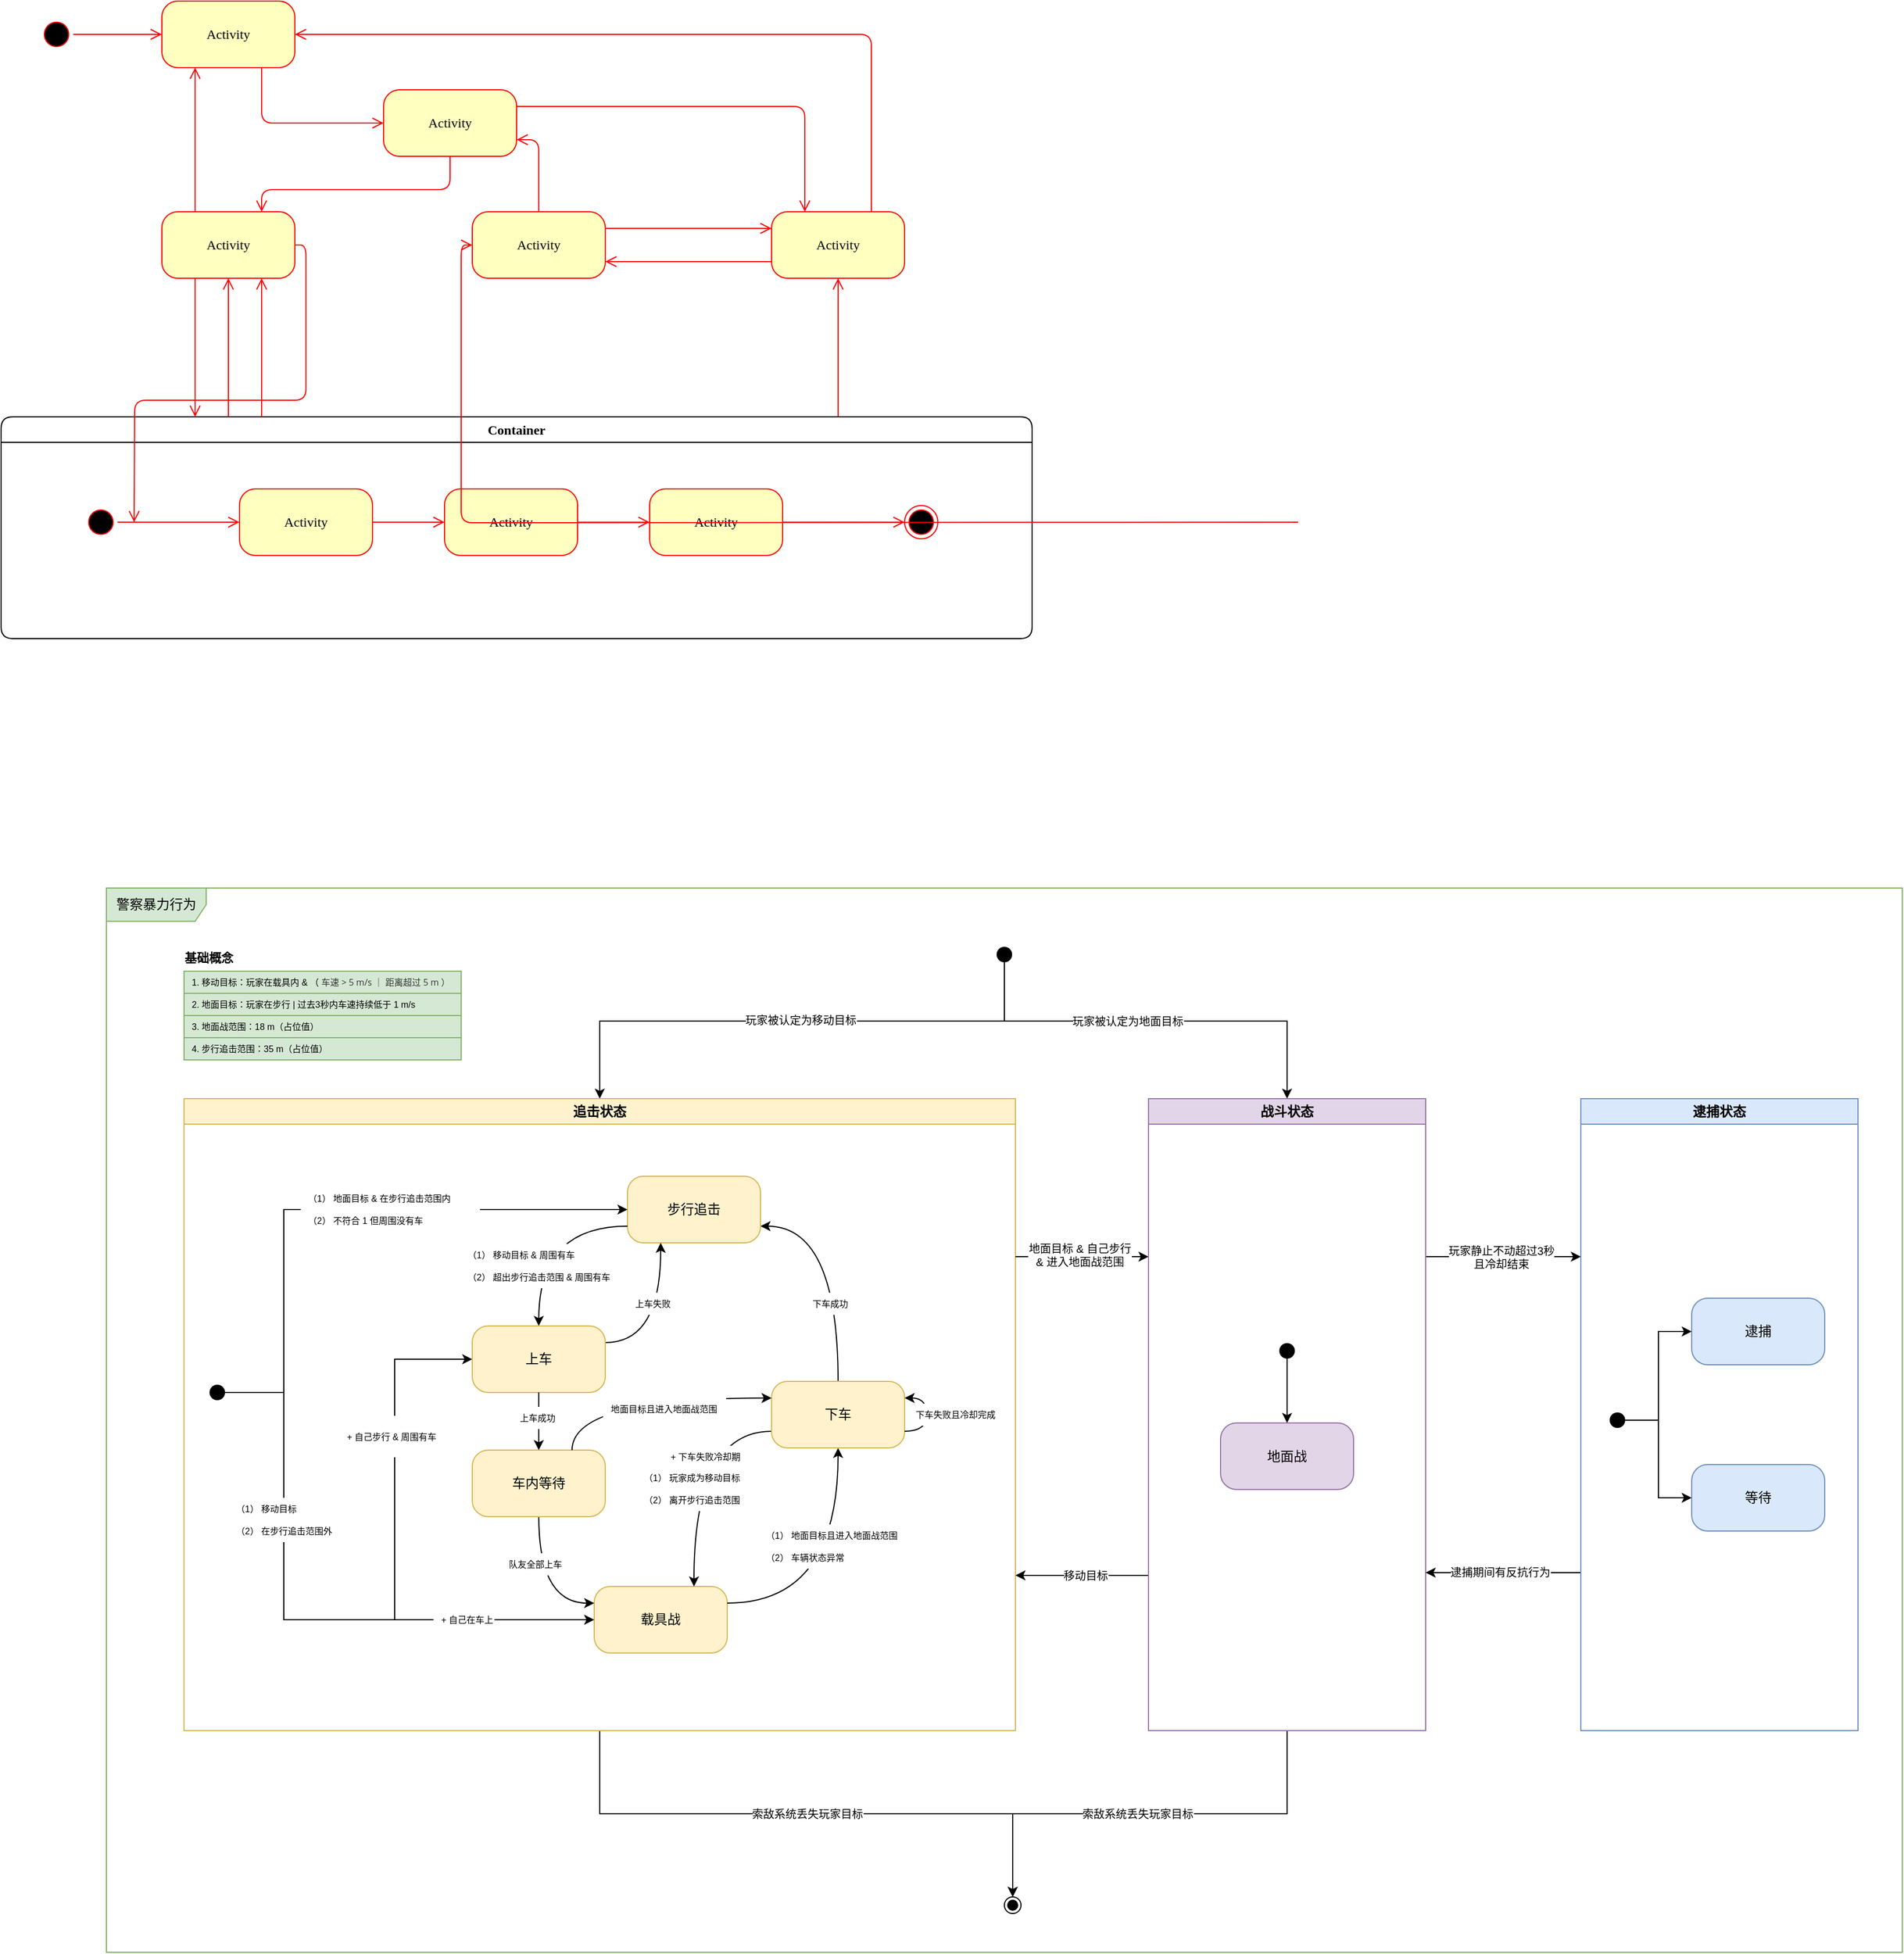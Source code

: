<mxfile version="27.1.6">
  <diagram name="Page-1" id="58cdce13-f638-feb5-8d6f-7d28b1aa9fa0">
    <mxGraphModel dx="883" dy="581" grid="1" gridSize="10" guides="1" tooltips="1" connect="1" arrows="1" fold="1" page="1" pageScale="1" pageWidth="2000" pageHeight="2000" background="none" math="0" shadow="0">
      <root>
        <mxCell id="0" />
        <mxCell id="1" parent="0" />
        <mxCell id="382b91b5511bd0f7-1" value="" style="ellipse;html=1;shape=startState;fillColor=#000000;strokeColor=#ff0000;rounded=1;shadow=0;comic=0;labelBackgroundColor=none;fontFamily=Verdana;fontSize=12;fontColor=#000000;align=center;direction=south;" parent="1" vertex="1">
          <mxGeometry x="130" y="135" width="30" height="30" as="geometry" />
        </mxCell>
        <mxCell id="382b91b5511bd0f7-5" value="Activity" style="rounded=1;whiteSpace=wrap;html=1;arcSize=24;fillColor=#ffffc0;strokeColor=#ff0000;shadow=0;comic=0;labelBackgroundColor=none;fontFamily=Verdana;fontSize=12;fontColor=#000000;align=center;" parent="1" vertex="1">
          <mxGeometry x="240" y="310" width="120" height="60" as="geometry" />
        </mxCell>
        <mxCell id="382b91b5511bd0f7-6" value="Activity" style="rounded=1;whiteSpace=wrap;html=1;arcSize=24;fillColor=#ffffc0;strokeColor=#ff0000;shadow=0;comic=0;labelBackgroundColor=none;fontFamily=Verdana;fontSize=12;fontColor=#000000;align=center;" parent="1" vertex="1">
          <mxGeometry x="240" y="120" width="120" height="60" as="geometry" />
        </mxCell>
        <mxCell id="3cde6dad864a17aa-3" style="edgeStyle=orthogonalEdgeStyle;html=1;exitX=1;exitY=0.25;entryX=0.25;entryY=0;labelBackgroundColor=none;endArrow=open;endSize=8;strokeColor=#ff0000;fontFamily=Verdana;fontSize=12;align=left;" parent="1" source="382b91b5511bd0f7-7" target="382b91b5511bd0f7-9" edge="1">
          <mxGeometry relative="1" as="geometry" />
        </mxCell>
        <mxCell id="382b91b5511bd0f7-7" value="Activity" style="rounded=1;whiteSpace=wrap;html=1;arcSize=24;fillColor=#ffffc0;strokeColor=#ff0000;shadow=0;comic=0;labelBackgroundColor=none;fontFamily=Verdana;fontSize=12;fontColor=#000000;align=center;" parent="1" vertex="1">
          <mxGeometry x="440" y="200" width="120" height="60" as="geometry" />
        </mxCell>
        <mxCell id="3cde6dad864a17aa-4" style="edgeStyle=orthogonalEdgeStyle;html=1;exitX=0.75;exitY=0;entryX=1;entryY=0.5;labelBackgroundColor=none;endArrow=open;endSize=8;strokeColor=#ff0000;fontFamily=Verdana;fontSize=12;align=left;" parent="1" source="382b91b5511bd0f7-9" target="382b91b5511bd0f7-6" edge="1">
          <mxGeometry relative="1" as="geometry">
            <Array as="points">
              <mxPoint x="880" y="150" />
            </Array>
          </mxGeometry>
        </mxCell>
        <mxCell id="3cde6dad864a17aa-13" style="edgeStyle=elbowEdgeStyle;html=1;exitX=0;exitY=0.75;entryX=1;entryY=0.75;labelBackgroundColor=none;endArrow=open;endSize=8;strokeColor=#ff0000;fontFamily=Verdana;fontSize=12;align=left;" parent="1" source="382b91b5511bd0f7-9" target="382b91b5511bd0f7-10" edge="1">
          <mxGeometry relative="1" as="geometry" />
        </mxCell>
        <mxCell id="382b91b5511bd0f7-9" value="Activity" style="rounded=1;whiteSpace=wrap;html=1;arcSize=24;fillColor=#ffffc0;strokeColor=#ff0000;shadow=0;comic=0;labelBackgroundColor=none;fontFamily=Verdana;fontSize=12;fontColor=#000000;align=center;" parent="1" vertex="1">
          <mxGeometry x="790" y="310" width="120" height="60" as="geometry" />
        </mxCell>
        <mxCell id="382b91b5511bd0f7-10" value="Activity" style="rounded=1;whiteSpace=wrap;html=1;arcSize=24;fillColor=#ffffc0;strokeColor=#ff0000;shadow=0;comic=0;labelBackgroundColor=none;fontFamily=Verdana;fontSize=12;fontColor=#000000;align=center;" parent="1" vertex="1">
          <mxGeometry x="520" y="310" width="120" height="60" as="geometry" />
        </mxCell>
        <mxCell id="3cde6dad864a17aa-5" style="edgeStyle=elbowEdgeStyle;html=1;labelBackgroundColor=none;endArrow=open;endSize=8;strokeColor=#ff0000;fontFamily=Verdana;fontSize=12;align=left;" parent="1" source="2a3bc250acf0617d-7" target="382b91b5511bd0f7-9" edge="1">
          <mxGeometry relative="1" as="geometry" />
        </mxCell>
        <mxCell id="2a3bc250acf0617d-7" value="Container" style="swimlane;whiteSpace=wrap;html=1;rounded=1;shadow=0;comic=0;labelBackgroundColor=none;strokeWidth=1;fontFamily=Verdana;fontSize=12;align=center;" parent="1" vertex="1">
          <mxGeometry x="95" y="495" width="930" height="200" as="geometry" />
        </mxCell>
        <mxCell id="3cde6dad864a17aa-10" style="edgeStyle=elbowEdgeStyle;html=1;labelBackgroundColor=none;endArrow=open;endSize=8;strokeColor=#ff0000;fontFamily=Verdana;fontSize=12;align=left;" parent="2a3bc250acf0617d-7" source="382b91b5511bd0f7-8" target="3cde6dad864a17aa-1" edge="1">
          <mxGeometry relative="1" as="geometry" />
        </mxCell>
        <mxCell id="382b91b5511bd0f7-8" value="Activity" style="rounded=1;whiteSpace=wrap;html=1;arcSize=24;fillColor=#ffffc0;strokeColor=#ff0000;shadow=0;comic=0;labelBackgroundColor=none;fontFamily=Verdana;fontSize=12;fontColor=#000000;align=center;" parent="2a3bc250acf0617d-7" vertex="1">
          <mxGeometry x="215" y="65" width="120" height="60" as="geometry" />
        </mxCell>
        <mxCell id="24f968d109e7d6b4-3" value="" style="ellipse;html=1;shape=endState;fillColor=#000000;strokeColor=#ff0000;rounded=1;shadow=0;comic=0;labelBackgroundColor=none;fontFamily=Verdana;fontSize=12;fontColor=#000000;align=center;" parent="2a3bc250acf0617d-7" vertex="1">
          <mxGeometry x="815" y="80" width="30" height="30" as="geometry" />
        </mxCell>
        <mxCell id="3cde6dad864a17aa-9" style="edgeStyle=elbowEdgeStyle;html=1;labelBackgroundColor=none;endArrow=open;endSize=8;strokeColor=#ff0000;fontFamily=Verdana;fontSize=12;align=left;" parent="2a3bc250acf0617d-7" source="2a3bc250acf0617d-3" target="382b91b5511bd0f7-8" edge="1">
          <mxGeometry relative="1" as="geometry" />
        </mxCell>
        <mxCell id="2a3bc250acf0617d-3" value="" style="ellipse;html=1;shape=startState;fillColor=#000000;strokeColor=#ff0000;rounded=1;shadow=0;comic=0;labelBackgroundColor=none;fontFamily=Verdana;fontSize=12;fontColor=#000000;align=center;direction=south;" parent="2a3bc250acf0617d-7" vertex="1">
          <mxGeometry x="75" y="80" width="30" height="30" as="geometry" />
        </mxCell>
        <mxCell id="3cde6dad864a17aa-11" style="edgeStyle=elbowEdgeStyle;html=1;labelBackgroundColor=none;endArrow=open;endSize=8;strokeColor=#ff0000;fontFamily=Verdana;fontSize=12;align=left;" parent="2a3bc250acf0617d-7" source="3cde6dad864a17aa-1" target="3cde6dad864a17aa-2" edge="1">
          <mxGeometry relative="1" as="geometry" />
        </mxCell>
        <mxCell id="3cde6dad864a17aa-1" value="Activity" style="rounded=1;whiteSpace=wrap;html=1;arcSize=24;fillColor=#ffffc0;strokeColor=#ff0000;shadow=0;comic=0;labelBackgroundColor=none;fontFamily=Verdana;fontSize=12;fontColor=#000000;align=center;" parent="2a3bc250acf0617d-7" vertex="1">
          <mxGeometry x="400" y="65" width="120" height="60" as="geometry" />
        </mxCell>
        <mxCell id="3cde6dad864a17aa-12" style="edgeStyle=elbowEdgeStyle;html=1;labelBackgroundColor=none;endArrow=open;endSize=8;strokeColor=#ff0000;fontFamily=Verdana;fontSize=12;align=left;" parent="2a3bc250acf0617d-7" source="3cde6dad864a17aa-2" target="24f968d109e7d6b4-3" edge="1">
          <mxGeometry relative="1" as="geometry" />
        </mxCell>
        <mxCell id="3cde6dad864a17aa-2" value="Activity" style="rounded=1;whiteSpace=wrap;html=1;arcSize=24;fillColor=#ffffc0;strokeColor=#ff0000;shadow=0;comic=0;labelBackgroundColor=none;fontFamily=Verdana;fontSize=12;fontColor=#000000;align=center;" parent="2a3bc250acf0617d-7" vertex="1">
          <mxGeometry x="585" y="65" width="120" height="60" as="geometry" />
        </mxCell>
        <mxCell id="2a3bc250acf0617d-9" style="edgeStyle=orthogonalEdgeStyle;html=1;labelBackgroundColor=none;endArrow=open;endSize=8;strokeColor=#ff0000;fontFamily=Verdana;fontSize=12;align=left;" parent="1" source="382b91b5511bd0f7-1" target="382b91b5511bd0f7-6" edge="1">
          <mxGeometry relative="1" as="geometry" />
        </mxCell>
        <mxCell id="2a3bc250acf0617d-10" style="edgeStyle=orthogonalEdgeStyle;html=1;labelBackgroundColor=none;endArrow=open;endSize=8;strokeColor=#ff0000;fontFamily=Verdana;fontSize=12;align=left;entryX=0;entryY=0.5;" parent="1" source="382b91b5511bd0f7-6" target="382b91b5511bd0f7-7" edge="1">
          <mxGeometry relative="1" as="geometry">
            <Array as="points">
              <mxPoint x="330" y="230" />
            </Array>
          </mxGeometry>
        </mxCell>
        <mxCell id="2a3bc250acf0617d-11" style="edgeStyle=orthogonalEdgeStyle;html=1;entryX=0.75;entryY=0;labelBackgroundColor=none;endArrow=open;endSize=8;strokeColor=#ff0000;fontFamily=Verdana;fontSize=12;align=left;exitX=0.5;exitY=1;" parent="1" source="382b91b5511bd0f7-7" target="382b91b5511bd0f7-5" edge="1">
          <mxGeometry relative="1" as="geometry">
            <mxPoint x="520" y="300" as="sourcePoint" />
            <Array as="points">
              <mxPoint x="500" y="290" />
              <mxPoint x="330" y="290" />
            </Array>
          </mxGeometry>
        </mxCell>
        <mxCell id="2a3bc250acf0617d-12" style="edgeStyle=orthogonalEdgeStyle;html=1;exitX=0.25;exitY=0;entryX=0.25;entryY=1;labelBackgroundColor=none;endArrow=open;endSize=8;strokeColor=#ff0000;fontFamily=Verdana;fontSize=12;align=left;" parent="1" source="382b91b5511bd0f7-5" target="382b91b5511bd0f7-6" edge="1">
          <mxGeometry relative="1" as="geometry" />
        </mxCell>
        <mxCell id="2a3bc250acf0617d-13" style="edgeStyle=orthogonalEdgeStyle;html=1;exitX=1;exitY=0.5;entryX=0;entryY=0.5;labelBackgroundColor=none;endArrow=open;endSize=8;strokeColor=#ff0000;fontFamily=Verdana;fontSize=12;align=left;" parent="1" target="382b91b5511bd0f7-10" edge="1">
          <mxGeometry relative="1" as="geometry">
            <mxPoint x="1265" y="590.0" as="sourcePoint" />
          </mxGeometry>
        </mxCell>
        <mxCell id="2a3bc250acf0617d-14" style="edgeStyle=orthogonalEdgeStyle;html=1;exitX=0.5;exitY=0;entryX=1;entryY=0.75;labelBackgroundColor=none;endArrow=open;endSize=8;strokeColor=#ff0000;fontFamily=Verdana;fontSize=12;align=left;" parent="1" source="382b91b5511bd0f7-10" target="382b91b5511bd0f7-7" edge="1">
          <mxGeometry relative="1" as="geometry" />
        </mxCell>
        <mxCell id="2a3bc250acf0617d-15" style="edgeStyle=orthogonalEdgeStyle;html=1;exitX=1;exitY=0.25;entryX=0;entryY=0.25;labelBackgroundColor=none;endArrow=open;endSize=8;strokeColor=#ff0000;fontFamily=Verdana;fontSize=12;align=left;" parent="1" source="382b91b5511bd0f7-10" target="382b91b5511bd0f7-9" edge="1">
          <mxGeometry relative="1" as="geometry" />
        </mxCell>
        <mxCell id="3cde6dad864a17aa-6" style="edgeStyle=elbowEdgeStyle;html=1;labelBackgroundColor=none;endArrow=open;endSize=8;strokeColor=#ff0000;fontFamily=Verdana;fontSize=12;align=left;entryX=0.75;entryY=1;" parent="1" source="2a3bc250acf0617d-7" target="382b91b5511bd0f7-5" edge="1">
          <mxGeometry relative="1" as="geometry">
            <mxPoint x="340" y="505" as="sourcePoint" />
            <mxPoint x="340" y="380" as="targetPoint" />
          </mxGeometry>
        </mxCell>
        <mxCell id="3cde6dad864a17aa-7" style="edgeStyle=elbowEdgeStyle;html=1;labelBackgroundColor=none;endArrow=open;endSize=8;strokeColor=#ff0000;fontFamily=Verdana;fontSize=12;align=left;entryX=0.5;entryY=1;" parent="1" source="2a3bc250acf0617d-7" target="382b91b5511bd0f7-5" edge="1">
          <mxGeometry relative="1" as="geometry">
            <mxPoint x="340" y="505" as="sourcePoint" />
            <mxPoint x="340" y="380" as="targetPoint" />
          </mxGeometry>
        </mxCell>
        <mxCell id="3cde6dad864a17aa-8" style="edgeStyle=elbowEdgeStyle;html=1;labelBackgroundColor=none;endArrow=open;endSize=8;strokeColor=#ff0000;fontFamily=Verdana;fontSize=12;align=left;exitX=0.25;exitY=1;" parent="1" source="382b91b5511bd0f7-5" target="2a3bc250acf0617d-7" edge="1">
          <mxGeometry relative="1" as="geometry">
            <mxPoint x="350" y="515" as="sourcePoint" />
            <mxPoint x="350" y="390" as="targetPoint" />
          </mxGeometry>
        </mxCell>
        <mxCell id="SPNhzwns5_C6eNioYxGK-2" value="警察暴力行为" style="shape=umlFrame;whiteSpace=wrap;html=1;pointerEvents=0;width=90;height=30;fillColor=#d5e8d4;strokeColor=#82b366;strokeWidth=1;swimlaneFillColor=default;perimeterSpacing=0;gradientColor=none;shadow=0;" vertex="1" parent="1">
          <mxGeometry x="190" y="920" width="1620" height="960" as="geometry" />
        </mxCell>
        <mxCell id="SPNhzwns5_C6eNioYxGK-37" style="edgeStyle=orthogonalEdgeStyle;rounded=0;orthogonalLoop=1;jettySize=auto;html=1;entryX=0.5;entryY=0;entryDx=0;entryDy=0;" edge="1" parent="1" source="SPNhzwns5_C6eNioYxGK-3" target="SPNhzwns5_C6eNioYxGK-4">
          <mxGeometry relative="1" as="geometry">
            <Array as="points">
              <mxPoint x="1000" y="1040" />
              <mxPoint x="635" y="1040" />
            </Array>
          </mxGeometry>
        </mxCell>
        <mxCell id="SPNhzwns5_C6eNioYxGK-38" value="玩家被认定为移动目标" style="edgeLabel;html=1;align=center;verticalAlign=middle;resizable=0;points=[];fontSize=10;" vertex="1" connectable="0" parent="SPNhzwns5_C6eNioYxGK-37">
          <mxGeometry x="-0.012" y="-2" relative="1" as="geometry">
            <mxPoint y="1" as="offset" />
          </mxGeometry>
        </mxCell>
        <mxCell id="SPNhzwns5_C6eNioYxGK-39" style="edgeStyle=orthogonalEdgeStyle;rounded=0;orthogonalLoop=1;jettySize=auto;html=1;" edge="1" parent="1" source="SPNhzwns5_C6eNioYxGK-3" target="SPNhzwns5_C6eNioYxGK-6">
          <mxGeometry relative="1" as="geometry">
            <Array as="points">
              <mxPoint x="1000" y="980" />
              <mxPoint x="1000" y="1040" />
              <mxPoint x="1255" y="1040" />
            </Array>
          </mxGeometry>
        </mxCell>
        <mxCell id="SPNhzwns5_C6eNioYxGK-94" value="玩家被认定为地面目标" style="edgeLabel;html=1;align=center;verticalAlign=middle;resizable=0;points=[];fontSize=10;" vertex="1" connectable="0" parent="SPNhzwns5_C6eNioYxGK-39">
          <mxGeometry x="-0.111" y="1" relative="1" as="geometry">
            <mxPoint y="1" as="offset" />
          </mxGeometry>
        </mxCell>
        <mxCell id="SPNhzwns5_C6eNioYxGK-3" value="" style="shape=waypoint;sketch=0;fillStyle=solid;size=6;pointerEvents=1;points=[];fillColor=none;resizable=0;rotatable=0;perimeter=centerPerimeter;snapToPoint=1;strokeWidth=5;" vertex="1" parent="1">
          <mxGeometry x="990" y="970" width="20" height="20" as="geometry" />
        </mxCell>
        <mxCell id="SPNhzwns5_C6eNioYxGK-207" value="&lt;font style=&quot;font-size: 10px;&quot;&gt;索敌系统丢失玩家目标&lt;/font&gt;" style="edgeStyle=orthogonalEdgeStyle;rounded=0;orthogonalLoop=1;jettySize=auto;html=1;exitX=0.5;exitY=1;exitDx=0;exitDy=0;entryX=0.5;entryY=0;entryDx=0;entryDy=0;" edge="1" parent="1" source="SPNhzwns5_C6eNioYxGK-4" target="SPNhzwns5_C6eNioYxGK-206">
          <mxGeometry x="0.001" relative="1" as="geometry">
            <mxPoint as="offset" />
          </mxGeometry>
        </mxCell>
        <mxCell id="SPNhzwns5_C6eNioYxGK-4" value="追击状态" style="swimlane;whiteSpace=wrap;html=1;fillColor=#fff2cc;strokeColor=#d6b656;" vertex="1" parent="1">
          <mxGeometry x="260" y="1110" width="750" height="570" as="geometry">
            <mxRectangle x="280" y="1110" width="90" height="30" as="alternateBounds" />
          </mxGeometry>
        </mxCell>
        <mxCell id="SPNhzwns5_C6eNioYxGK-28" style="edgeStyle=orthogonalEdgeStyle;rounded=0;orthogonalLoop=1;jettySize=auto;html=1;entryX=0.5;entryY=0;entryDx=0;entryDy=0;exitX=1;exitY=0.75;exitDx=0;exitDy=0;curved=1;endArrow=none;startFill=1;startArrow=classic;" edge="1" parent="SPNhzwns5_C6eNioYxGK-4" source="SPNhzwns5_C6eNioYxGK-10" target="SPNhzwns5_C6eNioYxGK-12">
          <mxGeometry relative="1" as="geometry">
            <Array as="points">
              <mxPoint x="590" y="115" />
            </Array>
          </mxGeometry>
        </mxCell>
        <mxCell id="SPNhzwns5_C6eNioYxGK-10" value="步行追击" style="rounded=1;whiteSpace=wrap;html=1;arcSize=24;fillColor=#fff2cc;strokeColor=#d6b656;shadow=0;comic=0;labelBackgroundColor=none;fontFamily=Verdana;fontSize=12;align=center;" vertex="1" parent="SPNhzwns5_C6eNioYxGK-4">
          <mxGeometry x="400" y="70" width="120" height="60" as="geometry" />
        </mxCell>
        <mxCell id="SPNhzwns5_C6eNioYxGK-11" value="载具战" style="rounded=1;whiteSpace=wrap;html=1;arcSize=24;fillColor=#fff2cc;strokeColor=#d6b656;shadow=0;comic=0;labelBackgroundColor=none;fontFamily=Verdana;fontSize=12;align=center;" vertex="1" parent="SPNhzwns5_C6eNioYxGK-4">
          <mxGeometry x="370" y="440" width="120" height="60" as="geometry" />
        </mxCell>
        <mxCell id="SPNhzwns5_C6eNioYxGK-29" style="edgeStyle=orthogonalEdgeStyle;rounded=0;orthogonalLoop=1;jettySize=auto;html=1;entryX=1;entryY=0.25;entryDx=0;entryDy=0;curved=1;exitX=0.5;exitY=1;exitDx=0;exitDy=0;endArrow=none;startFill=1;startArrow=classic;" edge="1" parent="SPNhzwns5_C6eNioYxGK-4" source="SPNhzwns5_C6eNioYxGK-12" target="SPNhzwns5_C6eNioYxGK-11">
          <mxGeometry relative="1" as="geometry" />
        </mxCell>
        <mxCell id="SPNhzwns5_C6eNioYxGK-171" style="edgeStyle=orthogonalEdgeStyle;rounded=0;orthogonalLoop=1;jettySize=auto;html=1;exitX=0;exitY=0.75;exitDx=0;exitDy=0;curved=1;entryX=0.75;entryY=0;entryDx=0;entryDy=0;" edge="1" parent="SPNhzwns5_C6eNioYxGK-4" source="SPNhzwns5_C6eNioYxGK-12" target="SPNhzwns5_C6eNioYxGK-11">
          <mxGeometry relative="1" as="geometry">
            <mxPoint x="440" y="440" as="targetPoint" />
            <Array as="points">
              <mxPoint x="460" y="300" />
            </Array>
          </mxGeometry>
        </mxCell>
        <mxCell id="SPNhzwns5_C6eNioYxGK-12" value="下车" style="rounded=1;whiteSpace=wrap;html=1;arcSize=24;fillColor=#fff2cc;strokeColor=#d6b656;shadow=0;comic=0;labelBackgroundColor=none;fontFamily=Verdana;fontSize=12;align=center;" vertex="1" parent="SPNhzwns5_C6eNioYxGK-4">
          <mxGeometry x="530" y="255" width="120" height="60" as="geometry" />
        </mxCell>
        <mxCell id="SPNhzwns5_C6eNioYxGK-17" style="edgeStyle=orthogonalEdgeStyle;rounded=0;orthogonalLoop=1;jettySize=auto;html=1;entryX=0;entryY=0.5;entryDx=0;entryDy=0;" edge="1" parent="SPNhzwns5_C6eNioYxGK-4" source="SPNhzwns5_C6eNioYxGK-14" target="SPNhzwns5_C6eNioYxGK-11">
          <mxGeometry relative="1" as="geometry">
            <Array as="points">
              <mxPoint x="90" y="265" />
              <mxPoint x="90" y="470" />
            </Array>
          </mxGeometry>
        </mxCell>
        <mxCell id="SPNhzwns5_C6eNioYxGK-33" style="edgeStyle=orthogonalEdgeStyle;rounded=0;orthogonalLoop=1;jettySize=auto;html=1;entryX=0;entryY=0.5;entryDx=0;entryDy=0;" edge="1" parent="SPNhzwns5_C6eNioYxGK-4" source="SPNhzwns5_C6eNioYxGK-14" target="SPNhzwns5_C6eNioYxGK-10">
          <mxGeometry relative="1" as="geometry">
            <Array as="points">
              <mxPoint x="90" y="265" />
              <mxPoint x="90" y="100" />
            </Array>
          </mxGeometry>
        </mxCell>
        <mxCell id="SPNhzwns5_C6eNioYxGK-181" style="edgeStyle=orthogonalEdgeStyle;rounded=0;orthogonalLoop=1;jettySize=auto;html=1;entryX=0;entryY=0.5;entryDx=0;entryDy=0;" edge="1" parent="SPNhzwns5_C6eNioYxGK-4" source="SPNhzwns5_C6eNioYxGK-14" target="SPNhzwns5_C6eNioYxGK-13">
          <mxGeometry relative="1" as="geometry">
            <Array as="points">
              <mxPoint x="90" y="265" />
              <mxPoint x="90" y="470" />
              <mxPoint x="190" y="470" />
              <mxPoint x="190" y="235" />
            </Array>
          </mxGeometry>
        </mxCell>
        <mxCell id="SPNhzwns5_C6eNioYxGK-14" value="" style="shape=waypoint;sketch=0;fillStyle=solid;size=6;pointerEvents=1;points=[];fillColor=none;resizable=0;rotatable=0;perimeter=centerPerimeter;snapToPoint=1;strokeWidth=5;" vertex="1" parent="SPNhzwns5_C6eNioYxGK-4">
          <mxGeometry x="20" y="255" width="20" height="20" as="geometry" />
        </mxCell>
        <mxCell id="SPNhzwns5_C6eNioYxGK-32" style="edgeStyle=orthogonalEdgeStyle;rounded=0;orthogonalLoop=1;jettySize=auto;html=1;curved=1;exitX=0.5;exitY=0;exitDx=0;exitDy=0;startArrow=classic;startFill=1;endArrow=none;entryX=0;entryY=0.75;entryDx=0;entryDy=0;" edge="1" parent="SPNhzwns5_C6eNioYxGK-4" source="SPNhzwns5_C6eNioYxGK-13" target="SPNhzwns5_C6eNioYxGK-10">
          <mxGeometry relative="1" as="geometry">
            <mxPoint x="360" y="110" as="targetPoint" />
            <Array as="points">
              <mxPoint x="320" y="115" />
            </Array>
          </mxGeometry>
        </mxCell>
        <mxCell id="SPNhzwns5_C6eNioYxGK-168" style="edgeStyle=orthogonalEdgeStyle;rounded=0;orthogonalLoop=1;jettySize=auto;html=1;exitX=1;exitY=0.25;exitDx=0;exitDy=0;entryX=0.25;entryY=1;entryDx=0;entryDy=0;curved=1;" edge="1" parent="SPNhzwns5_C6eNioYxGK-4" source="SPNhzwns5_C6eNioYxGK-13" target="SPNhzwns5_C6eNioYxGK-10">
          <mxGeometry relative="1" as="geometry" />
        </mxCell>
        <mxCell id="SPNhzwns5_C6eNioYxGK-13" value="上车" style="rounded=1;whiteSpace=wrap;html=1;arcSize=24;fillColor=#fff2cc;strokeColor=#d6b656;shadow=0;comic=0;labelBackgroundColor=none;fontFamily=Verdana;fontSize=12;align=center;" vertex="1" parent="SPNhzwns5_C6eNioYxGK-4">
          <mxGeometry x="260" y="205" width="120" height="60" as="geometry" />
        </mxCell>
        <mxCell id="SPNhzwns5_C6eNioYxGK-123" value="" style="shape=table;startSize=0;container=1;collapsible=0;childLayout=tableLayout;fontSize=6;fillColor=default;strokeColor=none;spacing=0;spacingTop=0;html=1;swimlaneFillColor=none;rounded=1;gradientColor=none;fillStyle=auto;" vertex="1" parent="SPNhzwns5_C6eNioYxGK-4">
          <mxGeometry x="249" y="131" width="140" height="40" as="geometry" />
        </mxCell>
        <mxCell id="SPNhzwns5_C6eNioYxGK-124" value="" style="shape=tableRow;horizontal=0;startSize=0;swimlaneHead=0;swimlaneBody=0;strokeColor=inherit;top=0;left=0;bottom=0;right=0;collapsible=0;dropTarget=0;fillColor=none;points=[[0,0.5],[1,0.5]];portConstraint=eastwest;fontSize=16;" vertex="1" parent="SPNhzwns5_C6eNioYxGK-123">
          <mxGeometry width="140" height="20" as="geometry" />
        </mxCell>
        <mxCell id="SPNhzwns5_C6eNioYxGK-125" value="（1） 移动目标 &amp;amp; 周围有车" style="shape=partialRectangle;html=1;whiteSpace=wrap;connectable=0;strokeColor=inherit;overflow=hidden;fillColor=none;top=0;left=0;bottom=0;right=0;pointerEvents=1;fontSize=8;align=left;spacingLeft=5;spacingBottom=0;labelBorderColor=none;labelBackgroundColor=none;" vertex="1" parent="SPNhzwns5_C6eNioYxGK-124">
          <mxGeometry width="140" height="20" as="geometry">
            <mxRectangle width="140" height="20" as="alternateBounds" />
          </mxGeometry>
        </mxCell>
        <mxCell id="SPNhzwns5_C6eNioYxGK-126" value="" style="shape=tableRow;horizontal=0;startSize=0;swimlaneHead=0;swimlaneBody=0;strokeColor=inherit;top=0;left=0;bottom=0;right=0;collapsible=0;dropTarget=0;fillColor=none;points=[[0,0.5],[1,0.5]];portConstraint=eastwest;fontSize=16;" vertex="1" parent="SPNhzwns5_C6eNioYxGK-123">
          <mxGeometry y="20" width="140" height="20" as="geometry" />
        </mxCell>
        <mxCell id="SPNhzwns5_C6eNioYxGK-127" value="（2） 超出步行追击范围 &amp;amp; 周围有车" style="shape=partialRectangle;html=1;whiteSpace=wrap;connectable=0;strokeColor=inherit;overflow=hidden;fillColor=none;top=0;left=0;bottom=0;right=0;pointerEvents=1;fontSize=8;align=left;spacingLeft=5;spacingBottom=0;labelBorderColor=none;labelBackgroundColor=none;" vertex="1" parent="SPNhzwns5_C6eNioYxGK-126">
          <mxGeometry width="140" height="20" as="geometry">
            <mxRectangle width="140" height="20" as="alternateBounds" />
          </mxGeometry>
        </mxCell>
        <mxCell id="SPNhzwns5_C6eNioYxGK-73" value="" style="shape=table;startSize=0;container=1;collapsible=0;childLayout=tableLayout;fontSize=6;fillColor=default;strokeColor=none;spacing=0;spacingTop=0;html=1;swimlaneFillColor=none;rounded=1;gradientColor=none;fillStyle=auto;" vertex="1" parent="SPNhzwns5_C6eNioYxGK-4">
          <mxGeometry x="518" y="384" width="160" height="40" as="geometry" />
        </mxCell>
        <mxCell id="SPNhzwns5_C6eNioYxGK-74" value="" style="shape=tableRow;horizontal=0;startSize=0;swimlaneHead=0;swimlaneBody=0;strokeColor=inherit;top=0;left=0;bottom=0;right=0;collapsible=0;dropTarget=0;fillColor=none;points=[[0,0.5],[1,0.5]];portConstraint=eastwest;fontSize=16;" vertex="1" parent="SPNhzwns5_C6eNioYxGK-73">
          <mxGeometry width="160" height="20" as="geometry" />
        </mxCell>
        <mxCell id="SPNhzwns5_C6eNioYxGK-75" value="（1） 地面目标且进入地面战范围" style="shape=partialRectangle;html=1;whiteSpace=wrap;connectable=0;strokeColor=inherit;overflow=hidden;fillColor=none;top=0;left=0;bottom=0;right=0;pointerEvents=1;fontSize=8;align=left;spacingLeft=5;spacingBottom=0;labelBorderColor=none;labelBackgroundColor=none;" vertex="1" parent="SPNhzwns5_C6eNioYxGK-74">
          <mxGeometry width="160" height="20" as="geometry">
            <mxRectangle width="160" height="20" as="alternateBounds" />
          </mxGeometry>
        </mxCell>
        <mxCell id="SPNhzwns5_C6eNioYxGK-76" value="" style="shape=tableRow;horizontal=0;startSize=0;swimlaneHead=0;swimlaneBody=0;strokeColor=inherit;top=0;left=0;bottom=0;right=0;collapsible=0;dropTarget=0;fillColor=none;points=[[0,0.5],[1,0.5]];portConstraint=eastwest;fontSize=16;" vertex="1" parent="SPNhzwns5_C6eNioYxGK-73">
          <mxGeometry y="20" width="160" height="20" as="geometry" />
        </mxCell>
        <mxCell id="SPNhzwns5_C6eNioYxGK-77" value="（2） 车辆状态异常" style="shape=partialRectangle;html=1;whiteSpace=wrap;connectable=0;strokeColor=inherit;overflow=hidden;fillColor=none;top=0;left=0;bottom=0;right=0;pointerEvents=1;fontSize=8;align=left;spacingLeft=5;spacingBottom=0;labelBorderColor=none;labelBackgroundColor=none;" vertex="1" parent="SPNhzwns5_C6eNioYxGK-76">
          <mxGeometry width="160" height="20" as="geometry">
            <mxRectangle width="160" height="20" as="alternateBounds" />
          </mxGeometry>
        </mxCell>
        <mxCell id="SPNhzwns5_C6eNioYxGK-169" value="上车失败" style="shape=partialRectangle;html=1;whiteSpace=wrap;connectable=0;strokeColor=inherit;overflow=hidden;fillColor=default;top=0;left=0;bottom=0;right=0;pointerEvents=1;fontSize=8;align=left;spacingLeft=5;spacingBottom=0;labelBorderColor=none;labelBackgroundColor=none;" vertex="1" parent="SPNhzwns5_C6eNioYxGK-4">
          <mxGeometry x="400" y="175" width="40" height="20" as="geometry">
            <mxRectangle width="140" height="20" as="alternateBounds" />
          </mxGeometry>
        </mxCell>
        <mxCell id="SPNhzwns5_C6eNioYxGK-170" value="下车成功" style="shape=partialRectangle;html=1;whiteSpace=wrap;connectable=0;strokeColor=inherit;overflow=hidden;fillColor=default;top=0;left=0;bottom=0;right=0;pointerEvents=1;fontSize=8;align=left;spacingLeft=5;spacingBottom=0;labelBorderColor=none;labelBackgroundColor=none;" vertex="1" parent="SPNhzwns5_C6eNioYxGK-4">
          <mxGeometry x="560" y="175" width="40" height="20" as="geometry">
            <mxRectangle width="140" height="20" as="alternateBounds" />
          </mxGeometry>
        </mxCell>
        <mxCell id="SPNhzwns5_C6eNioYxGK-188" value="" style="shape=table;startSize=0;container=1;collapsible=0;childLayout=tableLayout;fontSize=6;fillColor=default;strokeColor=none;spacing=0;spacingTop=0;html=1;swimlaneFillColor=none;rounded=1;gradientColor=none;fillStyle=auto;" vertex="1" parent="SPNhzwns5_C6eNioYxGK-4">
          <mxGeometry x="140" y="286" width="93" height="37.5" as="geometry" />
        </mxCell>
        <mxCell id="SPNhzwns5_C6eNioYxGK-189" value="" style="shape=tableRow;horizontal=0;startSize=0;swimlaneHead=0;swimlaneBody=0;strokeColor=inherit;top=0;left=0;bottom=0;right=0;collapsible=0;dropTarget=0;fillColor=none;points=[[0,0.5],[1,0.5]];portConstraint=eastwest;fontSize=16;" vertex="1" parent="SPNhzwns5_C6eNioYxGK-188">
          <mxGeometry width="93" height="38" as="geometry" />
        </mxCell>
        <mxCell id="SPNhzwns5_C6eNioYxGK-190" value="+ 自己步行 &amp;amp; 周围有车" style="shape=partialRectangle;html=1;whiteSpace=wrap;connectable=0;strokeColor=inherit;overflow=hidden;fillColor=none;top=0;left=0;bottom=0;right=0;pointerEvents=1;fontSize=8;align=left;spacingLeft=5;spacingBottom=0;labelBorderColor=none;labelBackgroundColor=none;" vertex="1" parent="SPNhzwns5_C6eNioYxGK-189">
          <mxGeometry width="93" height="38" as="geometry">
            <mxRectangle width="93" height="38" as="alternateBounds" />
          </mxGeometry>
        </mxCell>
        <mxCell id="SPNhzwns5_C6eNioYxGK-200" style="edgeStyle=orthogonalEdgeStyle;rounded=0;orthogonalLoop=1;jettySize=auto;html=1;exitX=1;exitY=0.75;exitDx=0;exitDy=0;entryX=1;entryY=0.25;entryDx=0;entryDy=0;curved=1;" edge="1" parent="SPNhzwns5_C6eNioYxGK-4" source="SPNhzwns5_C6eNioYxGK-12" target="SPNhzwns5_C6eNioYxGK-12">
          <mxGeometry relative="1" as="geometry">
            <Array as="points">
              <mxPoint x="670" y="300" />
              <mxPoint x="670" y="270" />
            </Array>
          </mxGeometry>
        </mxCell>
        <mxCell id="SPNhzwns5_C6eNioYxGK-41" style="edgeStyle=orthogonalEdgeStyle;rounded=0;orthogonalLoop=1;jettySize=auto;html=1;exitX=1;exitY=0.25;exitDx=0;exitDy=0;entryX=0;entryY=0.25;entryDx=0;entryDy=0;" edge="1" parent="1" source="SPNhzwns5_C6eNioYxGK-6" target="SPNhzwns5_C6eNioYxGK-7">
          <mxGeometry relative="1" as="geometry" />
        </mxCell>
        <mxCell id="SPNhzwns5_C6eNioYxGK-42" value="玩家静止不动超过3秒&lt;br&gt;且冷却结束" style="edgeLabel;html=1;align=center;verticalAlign=middle;resizable=0;points=[];fontSize=10;" vertex="1" connectable="0" parent="SPNhzwns5_C6eNioYxGK-41">
          <mxGeometry x="-0.045" y="1" relative="1" as="geometry">
            <mxPoint x="1" y="1" as="offset" />
          </mxGeometry>
        </mxCell>
        <mxCell id="SPNhzwns5_C6eNioYxGK-51" style="edgeStyle=orthogonalEdgeStyle;rounded=0;orthogonalLoop=1;jettySize=auto;html=1;entryX=1;entryY=0.25;entryDx=0;entryDy=0;startArrow=classic;startFill=1;endArrow=none;exitX=0;exitY=0.25;exitDx=0;exitDy=0;" edge="1" parent="1" source="SPNhzwns5_C6eNioYxGK-6" target="SPNhzwns5_C6eNioYxGK-4">
          <mxGeometry relative="1" as="geometry">
            <Array as="points">
              <mxPoint x="1020" y="1253" />
              <mxPoint x="990" y="1253" />
            </Array>
          </mxGeometry>
        </mxCell>
        <mxCell id="SPNhzwns5_C6eNioYxGK-54" value="地面目标 &amp; 自己步行&#xa;&amp; 进入地面战范围" style="edgeLabel;align=center;verticalAlign=middle;resizable=0;points=[];fontSize=10;" vertex="1" connectable="0" parent="SPNhzwns5_C6eNioYxGK-51">
          <mxGeometry x="-0.334" y="-2" relative="1" as="geometry">
            <mxPoint x="-22" as="offset" />
          </mxGeometry>
        </mxCell>
        <mxCell id="SPNhzwns5_C6eNioYxGK-58" style="edgeStyle=orthogonalEdgeStyle;rounded=0;orthogonalLoop=1;jettySize=auto;html=1;exitX=0;exitY=0.75;exitDx=0;exitDy=0;" edge="1" parent="1" source="SPNhzwns5_C6eNioYxGK-6">
          <mxGeometry relative="1" as="geometry">
            <mxPoint x="1130" y="1647.5" as="sourcePoint" />
            <mxPoint x="1010" y="1540" as="targetPoint" />
            <Array as="points">
              <mxPoint x="1130" y="1540" />
            </Array>
          </mxGeometry>
        </mxCell>
        <mxCell id="SPNhzwns5_C6eNioYxGK-92" value="移动目标" style="edgeLabel;html=1;align=center;verticalAlign=middle;resizable=0;points=[];fontSize=10;" vertex="1" connectable="0" parent="SPNhzwns5_C6eNioYxGK-58">
          <mxGeometry x="0.514" y="-1" relative="1" as="geometry">
            <mxPoint x="33" y="1" as="offset" />
          </mxGeometry>
        </mxCell>
        <mxCell id="SPNhzwns5_C6eNioYxGK-208" style="edgeStyle=orthogonalEdgeStyle;rounded=0;orthogonalLoop=1;jettySize=auto;html=1;exitX=0.5;exitY=1;exitDx=0;exitDy=0;entryX=0.5;entryY=0;entryDx=0;entryDy=0;" edge="1" parent="1" source="SPNhzwns5_C6eNioYxGK-6" target="SPNhzwns5_C6eNioYxGK-206">
          <mxGeometry relative="1" as="geometry" />
        </mxCell>
        <mxCell id="SPNhzwns5_C6eNioYxGK-209" value="&lt;span&gt;索敌系统丢失玩家目标&lt;/span&gt;" style="edgeLabel;html=1;align=center;verticalAlign=middle;resizable=0;points=[];fontSize=10;" vertex="1" connectable="0" parent="SPNhzwns5_C6eNioYxGK-208">
          <mxGeometry x="0.059" relative="1" as="geometry">
            <mxPoint as="offset" />
          </mxGeometry>
        </mxCell>
        <mxCell id="SPNhzwns5_C6eNioYxGK-6" value="战斗状态" style="swimlane;whiteSpace=wrap;html=1;fillColor=#e1d5e7;strokeColor=#9673a6;" vertex="1" parent="1">
          <mxGeometry x="1130" y="1110" width="250" height="570" as="geometry" />
        </mxCell>
        <mxCell id="SPNhzwns5_C6eNioYxGK-35" value="地面战" style="rounded=1;whiteSpace=wrap;html=1;arcSize=24;fillColor=#e1d5e7;strokeColor=#9673a6;shadow=0;comic=0;labelBackgroundColor=none;fontFamily=Verdana;fontSize=12;align=center;" vertex="1" parent="SPNhzwns5_C6eNioYxGK-6">
          <mxGeometry x="65" y="292.5" width="120" height="60" as="geometry" />
        </mxCell>
        <mxCell id="SPNhzwns5_C6eNioYxGK-108" style="edgeStyle=orthogonalEdgeStyle;rounded=0;orthogonalLoop=1;jettySize=auto;html=1;entryX=0.5;entryY=0;entryDx=0;entryDy=0;" edge="1" parent="SPNhzwns5_C6eNioYxGK-6" source="SPNhzwns5_C6eNioYxGK-107" target="SPNhzwns5_C6eNioYxGK-35">
          <mxGeometry relative="1" as="geometry" />
        </mxCell>
        <mxCell id="SPNhzwns5_C6eNioYxGK-107" value="" style="shape=waypoint;sketch=0;fillStyle=solid;size=6;pointerEvents=1;points=[];fillColor=none;resizable=0;rotatable=0;perimeter=centerPerimeter;snapToPoint=1;strokeWidth=5;fontSize=1;" vertex="1" parent="SPNhzwns5_C6eNioYxGK-6">
          <mxGeometry x="115" y="217.5" width="20" height="20" as="geometry" />
        </mxCell>
        <mxCell id="SPNhzwns5_C6eNioYxGK-55" style="edgeStyle=orthogonalEdgeStyle;rounded=0;orthogonalLoop=1;jettySize=auto;html=1;exitX=0;exitY=0.75;exitDx=0;exitDy=0;entryX=1;entryY=0.75;entryDx=0;entryDy=0;" edge="1" parent="1" source="SPNhzwns5_C6eNioYxGK-7" target="SPNhzwns5_C6eNioYxGK-6">
          <mxGeometry relative="1" as="geometry" />
        </mxCell>
        <mxCell id="SPNhzwns5_C6eNioYxGK-56" value="逮捕期间有反抗行为" style="edgeLabel;html=1;align=center;verticalAlign=middle;resizable=0;points=[];fontSize=10;" vertex="1" connectable="0" parent="SPNhzwns5_C6eNioYxGK-55">
          <mxGeometry x="0.045" relative="1" as="geometry">
            <mxPoint y="-1" as="offset" />
          </mxGeometry>
        </mxCell>
        <mxCell id="SPNhzwns5_C6eNioYxGK-7" value="逮捕状态" style="swimlane;whiteSpace=wrap;html=1;fillColor=#dae8fc;strokeColor=#6c8ebf;" vertex="1" parent="1">
          <mxGeometry x="1520" y="1110" width="250" height="570" as="geometry" />
        </mxCell>
        <mxCell id="SPNhzwns5_C6eNioYxGK-36" value="逮捕" style="rounded=1;whiteSpace=wrap;html=1;arcSize=24;fillColor=#dae8fc;strokeColor=#6c8ebf;shadow=0;comic=0;labelBackgroundColor=none;fontFamily=Verdana;fontSize=12;align=center;" vertex="1" parent="SPNhzwns5_C6eNioYxGK-7">
          <mxGeometry x="100" y="180" width="120" height="60" as="geometry" />
        </mxCell>
        <mxCell id="SPNhzwns5_C6eNioYxGK-165" style="edgeStyle=orthogonalEdgeStyle;rounded=0;orthogonalLoop=1;jettySize=auto;html=1;entryX=0;entryY=0.5;entryDx=0;entryDy=0;" edge="1" parent="SPNhzwns5_C6eNioYxGK-7" source="SPNhzwns5_C6eNioYxGK-109" target="SPNhzwns5_C6eNioYxGK-36">
          <mxGeometry relative="1" as="geometry">
            <Array as="points">
              <mxPoint x="70" y="290" />
              <mxPoint x="70" y="210" />
            </Array>
          </mxGeometry>
        </mxCell>
        <mxCell id="SPNhzwns5_C6eNioYxGK-166" style="edgeStyle=orthogonalEdgeStyle;rounded=0;orthogonalLoop=1;jettySize=auto;html=1;entryX=0;entryY=0.5;entryDx=0;entryDy=0;" edge="1" parent="SPNhzwns5_C6eNioYxGK-7" source="SPNhzwns5_C6eNioYxGK-109" target="SPNhzwns5_C6eNioYxGK-163">
          <mxGeometry relative="1" as="geometry">
            <Array as="points">
              <mxPoint x="70" y="290" />
              <mxPoint x="70" y="360" />
            </Array>
          </mxGeometry>
        </mxCell>
        <mxCell id="SPNhzwns5_C6eNioYxGK-109" value="" style="shape=waypoint;sketch=0;fillStyle=solid;size=6;pointerEvents=1;points=[];fillColor=none;resizable=0;rotatable=0;perimeter=centerPerimeter;snapToPoint=1;strokeWidth=5;" vertex="1" parent="SPNhzwns5_C6eNioYxGK-7">
          <mxGeometry x="23" y="280" width="20" height="20" as="geometry" />
        </mxCell>
        <mxCell id="SPNhzwns5_C6eNioYxGK-163" value="等待" style="rounded=1;whiteSpace=wrap;html=1;arcSize=24;fillColor=#dae8fc;strokeColor=#6c8ebf;shadow=0;comic=0;labelBackgroundColor=none;fontFamily=Verdana;fontSize=12;align=center;" vertex="1" parent="SPNhzwns5_C6eNioYxGK-7">
          <mxGeometry x="100" y="330" width="120" height="60" as="geometry" />
        </mxCell>
        <mxCell id="SPNhzwns5_C6eNioYxGK-8" value="" style="edgeStyle=orthogonalEdgeStyle;html=1;exitX=1;exitY=0.5;entryX=0;entryY=0.5;labelBackgroundColor=none;endArrow=open;endSize=8;strokeColor=#ff0000;fontFamily=Verdana;fontSize=12;align=left;" edge="1" parent="1" source="382b91b5511bd0f7-5">
          <mxGeometry relative="1" as="geometry">
            <mxPoint x="360" y="340" as="sourcePoint" />
            <mxPoint x="215" y="590.0" as="targetPoint" />
          </mxGeometry>
        </mxCell>
        <mxCell id="SPNhzwns5_C6eNioYxGK-97" value="" style="shape=table;startSize=0;container=1;collapsible=0;childLayout=tableLayout;fontSize=6;fillColor=#d5e8d4;strokeColor=#82b366;spacing=0;spacingTop=0;html=1;swimlaneFillColor=none;rounded=1;fillStyle=auto;" vertex="1" parent="1">
          <mxGeometry x="260" y="995" width="250" height="80" as="geometry" />
        </mxCell>
        <mxCell id="SPNhzwns5_C6eNioYxGK-98" value="" style="shape=tableRow;horizontal=0;startSize=0;swimlaneHead=0;swimlaneBody=0;strokeColor=inherit;top=0;left=0;bottom=0;right=0;collapsible=0;dropTarget=0;fillColor=none;points=[[0,0.5],[1,0.5]];portConstraint=eastwest;fontSize=16;" vertex="1" parent="SPNhzwns5_C6eNioYxGK-97">
          <mxGeometry width="250" height="20" as="geometry" />
        </mxCell>
        <mxCell id="SPNhzwns5_C6eNioYxGK-99" value="1. 移动目标：玩家在载具内 &amp;amp; （&amp;nbsp;&lt;span style=&quot;white-space-collapse: preserve; caret-color: rgb(0, 122, 255); color: rgb(51, 51, 51); font-family: &amp;quot;Open Sans&amp;quot;, &amp;quot;Clear Sans&amp;quot;, &amp;quot;Helvetica Neue&amp;quot;, Helvetica, Arial, &amp;quot;Segoe UI Emoji&amp;quot;, sans-serif; orphans: 4;&quot;&gt;车速 &amp;gt; 5 m/s ｜ 距离超过 5 m ）&lt;/span&gt;" style="shape=partialRectangle;html=1;whiteSpace=wrap;connectable=0;strokeColor=inherit;overflow=hidden;fillColor=none;top=0;left=0;bottom=0;right=0;pointerEvents=1;fontSize=8;align=left;spacingLeft=5;spacingBottom=0;labelBorderColor=none;labelBackgroundColor=none;" vertex="1" parent="SPNhzwns5_C6eNioYxGK-98">
          <mxGeometry width="250" height="20" as="geometry">
            <mxRectangle width="250" height="20" as="alternateBounds" />
          </mxGeometry>
        </mxCell>
        <mxCell id="SPNhzwns5_C6eNioYxGK-100" value="" style="shape=tableRow;horizontal=0;startSize=0;swimlaneHead=0;swimlaneBody=0;strokeColor=inherit;top=0;left=0;bottom=0;right=0;collapsible=0;dropTarget=0;fillColor=none;points=[[0,0.5],[1,0.5]];portConstraint=eastwest;fontSize=16;" vertex="1" parent="SPNhzwns5_C6eNioYxGK-97">
          <mxGeometry y="20" width="250" height="20" as="geometry" />
        </mxCell>
        <mxCell id="SPNhzwns5_C6eNioYxGK-101" value="2. 地面目标：玩家在步行 | 过去3秒内车速持续低于 1 m/s" style="shape=partialRectangle;html=1;whiteSpace=wrap;connectable=0;strokeColor=inherit;overflow=hidden;fillColor=none;top=0;left=0;bottom=0;right=0;pointerEvents=1;fontSize=8;align=left;spacingLeft=5;spacingBottom=0;labelBorderColor=none;labelBackgroundColor=none;" vertex="1" parent="SPNhzwns5_C6eNioYxGK-100">
          <mxGeometry width="250" height="20" as="geometry">
            <mxRectangle width="250" height="20" as="alternateBounds" />
          </mxGeometry>
        </mxCell>
        <mxCell id="SPNhzwns5_C6eNioYxGK-102" style="shape=tableRow;horizontal=0;startSize=0;swimlaneHead=0;swimlaneBody=0;strokeColor=inherit;top=0;left=0;bottom=0;right=0;collapsible=0;dropTarget=0;fillColor=none;points=[[0,0.5],[1,0.5]];portConstraint=eastwest;fontSize=16;" vertex="1" parent="SPNhzwns5_C6eNioYxGK-97">
          <mxGeometry y="40" width="250" height="20" as="geometry" />
        </mxCell>
        <mxCell id="SPNhzwns5_C6eNioYxGK-103" value="3. 地面战范围：18 m（占位值）" style="shape=partialRectangle;html=1;whiteSpace=wrap;connectable=0;strokeColor=inherit;overflow=hidden;fillColor=none;top=0;left=0;bottom=0;right=0;pointerEvents=1;fontSize=8;align=left;spacingLeft=5;spacingBottom=0;labelBorderColor=none;labelBackgroundColor=none;" vertex="1" parent="SPNhzwns5_C6eNioYxGK-102">
          <mxGeometry width="250" height="20" as="geometry">
            <mxRectangle width="250" height="20" as="alternateBounds" />
          </mxGeometry>
        </mxCell>
        <mxCell id="SPNhzwns5_C6eNioYxGK-111" style="shape=tableRow;horizontal=0;startSize=0;swimlaneHead=0;swimlaneBody=0;strokeColor=inherit;top=0;left=0;bottom=0;right=0;collapsible=0;dropTarget=0;fillColor=none;points=[[0,0.5],[1,0.5]];portConstraint=eastwest;fontSize=16;" vertex="1" parent="SPNhzwns5_C6eNioYxGK-97">
          <mxGeometry y="60" width="250" height="20" as="geometry" />
        </mxCell>
        <mxCell id="SPNhzwns5_C6eNioYxGK-112" value="4. 步行追击范围：35 m（占位值）" style="shape=partialRectangle;html=1;whiteSpace=wrap;connectable=0;strokeColor=inherit;overflow=hidden;fillColor=none;top=0;left=0;bottom=0;right=0;pointerEvents=1;fontSize=8;align=left;spacingLeft=5;spacingBottom=0;labelBorderColor=none;labelBackgroundColor=none;" vertex="1" parent="SPNhzwns5_C6eNioYxGK-111">
          <mxGeometry width="250" height="20" as="geometry">
            <mxRectangle width="250" height="20" as="alternateBounds" />
          </mxGeometry>
        </mxCell>
        <mxCell id="SPNhzwns5_C6eNioYxGK-106" value="基础概念" style="text;strokeColor=none;fillColor=none;html=1;fontSize=11;fontStyle=1;verticalAlign=middle;align=center;" vertex="1" parent="1">
          <mxGeometry x="232" y="963" width="100" height="40" as="geometry" />
        </mxCell>
        <mxCell id="SPNhzwns5_C6eNioYxGK-113" value="" style="shape=table;startSize=0;container=1;collapsible=0;childLayout=tableLayout;fontSize=6;fillColor=default;strokeColor=none;spacing=0;spacingTop=0;html=1;swimlaneFillColor=none;rounded=1;gradientColor=none;fillStyle=auto;" vertex="1" parent="1">
          <mxGeometry x="365.25" y="1190" width="161.75" height="40" as="geometry" />
        </mxCell>
        <mxCell id="SPNhzwns5_C6eNioYxGK-114" value="" style="shape=tableRow;horizontal=0;startSize=0;swimlaneHead=0;swimlaneBody=0;strokeColor=inherit;top=0;left=0;bottom=0;right=0;collapsible=0;dropTarget=0;fillColor=none;points=[[0,0.5],[1,0.5]];portConstraint=eastwest;fontSize=16;" vertex="1" parent="SPNhzwns5_C6eNioYxGK-113">
          <mxGeometry width="161.75" height="20" as="geometry" />
        </mxCell>
        <mxCell id="SPNhzwns5_C6eNioYxGK-115" value="（1） 地面目标 &amp;amp; 在步行追击范围内" style="shape=partialRectangle;html=1;whiteSpace=wrap;connectable=0;strokeColor=inherit;overflow=hidden;fillColor=none;top=0;left=0;bottom=0;right=0;pointerEvents=1;fontSize=8;align=left;spacingLeft=5;spacingBottom=0;labelBorderColor=none;labelBackgroundColor=none;" vertex="1" parent="SPNhzwns5_C6eNioYxGK-114">
          <mxGeometry width="162" height="20" as="geometry">
            <mxRectangle width="162" height="20" as="alternateBounds" />
          </mxGeometry>
        </mxCell>
        <mxCell id="SPNhzwns5_C6eNioYxGK-179" style="shape=tableRow;horizontal=0;startSize=0;swimlaneHead=0;swimlaneBody=0;strokeColor=inherit;top=0;left=0;bottom=0;right=0;collapsible=0;dropTarget=0;fillColor=none;points=[[0,0.5],[1,0.5]];portConstraint=eastwest;fontSize=16;" vertex="1" parent="SPNhzwns5_C6eNioYxGK-113">
          <mxGeometry y="20" width="161.75" height="20" as="geometry" />
        </mxCell>
        <mxCell id="SPNhzwns5_C6eNioYxGK-180" value="（2） 不符合 1 但周围没有车" style="shape=partialRectangle;html=1;whiteSpace=wrap;connectable=0;strokeColor=inherit;overflow=hidden;fillColor=none;top=0;left=0;bottom=0;right=0;pointerEvents=1;fontSize=8;align=left;spacingLeft=5;spacingBottom=0;labelBorderColor=none;labelBackgroundColor=none;" vertex="1" parent="SPNhzwns5_C6eNioYxGK-179">
          <mxGeometry width="162" height="20" as="geometry">
            <mxRectangle width="162" height="20" as="alternateBounds" />
          </mxGeometry>
        </mxCell>
        <mxCell id="SPNhzwns5_C6eNioYxGK-140" style="edgeStyle=orthogonalEdgeStyle;rounded=0;orthogonalLoop=1;jettySize=auto;html=1;entryX=0;entryY=0.25;entryDx=0;entryDy=0;curved=1;exitX=0.5;exitY=1;exitDx=0;exitDy=0;" edge="1" parent="1" source="SPNhzwns5_C6eNioYxGK-134" target="SPNhzwns5_C6eNioYxGK-11">
          <mxGeometry relative="1" as="geometry" />
        </mxCell>
        <mxCell id="SPNhzwns5_C6eNioYxGK-134" value="车内等待" style="rounded=1;whiteSpace=wrap;html=1;arcSize=24;fillColor=#fff2cc;strokeColor=#d6b656;shadow=0;comic=0;labelBackgroundColor=none;fontFamily=Verdana;fontSize=12;align=center;" vertex="1" parent="1">
          <mxGeometry x="520" y="1427" width="120" height="60" as="geometry" />
        </mxCell>
        <mxCell id="SPNhzwns5_C6eNioYxGK-141" value="" style="shape=table;startSize=0;container=1;collapsible=0;childLayout=tableLayout;fontSize=6;fillColor=default;strokeColor=none;spacing=0;spacingTop=0;html=1;swimlaneFillColor=none;rounded=1;gradientColor=none;fillStyle=auto;" vertex="1" parent="1">
          <mxGeometry x="546" y="1520" width="60" height="20" as="geometry" />
        </mxCell>
        <mxCell id="SPNhzwns5_C6eNioYxGK-142" value="" style="shape=tableRow;horizontal=0;startSize=0;swimlaneHead=0;swimlaneBody=0;strokeColor=inherit;top=0;left=0;bottom=0;right=0;collapsible=0;dropTarget=0;fillColor=none;points=[[0,0.5],[1,0.5]];portConstraint=eastwest;fontSize=16;" vertex="1" parent="SPNhzwns5_C6eNioYxGK-141">
          <mxGeometry width="60" height="20" as="geometry" />
        </mxCell>
        <mxCell id="SPNhzwns5_C6eNioYxGK-143" value="队友全部上车" style="shape=partialRectangle;html=1;whiteSpace=wrap;connectable=0;strokeColor=inherit;overflow=hidden;fillColor=none;top=0;left=0;bottom=0;right=0;pointerEvents=1;fontSize=8;align=left;spacingLeft=5;spacingBottom=0;labelBorderColor=none;labelBackgroundColor=none;" vertex="1" parent="SPNhzwns5_C6eNioYxGK-142">
          <mxGeometry width="60" height="20" as="geometry">
            <mxRectangle width="60" height="20" as="alternateBounds" />
          </mxGeometry>
        </mxCell>
        <mxCell id="SPNhzwns5_C6eNioYxGK-156" style="edgeStyle=orthogonalEdgeStyle;rounded=0;orthogonalLoop=1;jettySize=auto;html=1;entryX=0;entryY=0.25;entryDx=0;entryDy=0;curved=1;exitX=0.75;exitY=0;exitDx=0;exitDy=0;" edge="1" parent="1" source="SPNhzwns5_C6eNioYxGK-134" target="SPNhzwns5_C6eNioYxGK-12">
          <mxGeometry relative="1" as="geometry">
            <Array as="points">
              <mxPoint x="610" y="1380" />
            </Array>
          </mxGeometry>
        </mxCell>
        <mxCell id="SPNhzwns5_C6eNioYxGK-158" value="" style="shape=table;startSize=0;container=1;collapsible=0;childLayout=tableLayout;fontSize=6;fillColor=default;strokeColor=none;spacing=0;spacingTop=0;html=1;swimlaneFillColor=none;rounded=1;gradientColor=none;fillStyle=auto;horizontal=1;arcSize=21;flipV=0;flipH=0;" vertex="1" parent="1">
          <mxGeometry x="638" y="1380" width="111" height="20" as="geometry" />
        </mxCell>
        <mxCell id="SPNhzwns5_C6eNioYxGK-159" value="" style="shape=tableRow;horizontal=0;startSize=0;swimlaneHead=0;swimlaneBody=0;strokeColor=inherit;top=0;left=0;bottom=0;right=0;collapsible=0;dropTarget=0;fillColor=none;points=[[0,0.5],[1,0.5]];portConstraint=eastwest;fontSize=16;" vertex="1" parent="SPNhzwns5_C6eNioYxGK-158">
          <mxGeometry width="111" height="20" as="geometry" />
        </mxCell>
        <mxCell id="SPNhzwns5_C6eNioYxGK-160" value="地面目标且进入地面战范围" style="shape=partialRectangle;html=1;whiteSpace=wrap;connectable=0;strokeColor=inherit;overflow=hidden;fillColor=none;top=0;left=0;bottom=0;right=0;pointerEvents=1;fontSize=8;align=left;spacingLeft=5;spacingBottom=0;labelBorderColor=none;labelBackgroundColor=none;" vertex="1" parent="SPNhzwns5_C6eNioYxGK-159">
          <mxGeometry width="111" height="20" as="geometry">
            <mxRectangle width="111" height="20" as="alternateBounds" />
          </mxGeometry>
        </mxCell>
        <mxCell id="SPNhzwns5_C6eNioYxGK-172" value="" style="shape=table;startSize=0;container=1;collapsible=0;childLayout=tableLayout;fontSize=6;fillColor=default;strokeColor=none;spacing=0;spacingTop=0;html=1;swimlaneFillColor=none;rounded=1;gradientColor=none;fillStyle=auto;" vertex="1" parent="1">
          <mxGeometry x="668" y="1442" width="106" height="40" as="geometry" />
        </mxCell>
        <mxCell id="SPNhzwns5_C6eNioYxGK-173" value="" style="shape=tableRow;horizontal=0;startSize=0;swimlaneHead=0;swimlaneBody=0;strokeColor=inherit;top=0;left=0;bottom=0;right=0;collapsible=0;dropTarget=0;fillColor=none;points=[[0,0.5],[1,0.5]];portConstraint=eastwest;fontSize=16;" vertex="1" parent="SPNhzwns5_C6eNioYxGK-172">
          <mxGeometry width="106" height="20" as="geometry" />
        </mxCell>
        <mxCell id="SPNhzwns5_C6eNioYxGK-174" value="（1） 玩家成为移动目标" style="shape=partialRectangle;html=1;whiteSpace=wrap;connectable=0;strokeColor=inherit;overflow=hidden;fillColor=none;top=0;left=0;bottom=0;right=0;pointerEvents=1;fontSize=8;align=left;spacingLeft=5;spacingBottom=0;labelBorderColor=none;labelBackgroundColor=none;" vertex="1" parent="SPNhzwns5_C6eNioYxGK-173">
          <mxGeometry width="106" height="20" as="geometry">
            <mxRectangle width="106" height="20" as="alternateBounds" />
          </mxGeometry>
        </mxCell>
        <mxCell id="SPNhzwns5_C6eNioYxGK-175" style="shape=tableRow;horizontal=0;startSize=0;swimlaneHead=0;swimlaneBody=0;strokeColor=inherit;top=0;left=0;bottom=0;right=0;collapsible=0;dropTarget=0;fillColor=none;points=[[0,0.5],[1,0.5]];portConstraint=eastwest;fontSize=16;" vertex="1" parent="SPNhzwns5_C6eNioYxGK-172">
          <mxGeometry y="20" width="106" height="20" as="geometry" />
        </mxCell>
        <mxCell id="SPNhzwns5_C6eNioYxGK-176" value="（2） 离开步行追击范围" style="shape=partialRectangle;html=1;whiteSpace=wrap;connectable=0;strokeColor=inherit;overflow=hidden;fillColor=none;top=0;left=0;bottom=0;right=0;pointerEvents=1;fontSize=8;align=left;spacingLeft=5;spacingBottom=0;labelBorderColor=none;labelBackgroundColor=none;" vertex="1" parent="SPNhzwns5_C6eNioYxGK-175">
          <mxGeometry width="106" height="20" as="geometry">
            <mxRectangle width="106" height="20" as="alternateBounds" />
          </mxGeometry>
        </mxCell>
        <mxCell id="SPNhzwns5_C6eNioYxGK-182" value="" style="shape=table;startSize=0;container=1;collapsible=0;childLayout=tableLayout;fontSize=6;fillColor=default;strokeColor=none;spacing=0;spacingTop=0;html=1;swimlaneFillColor=none;rounded=1;gradientColor=none;fillStyle=auto;" vertex="1" parent="1">
          <mxGeometry x="300" y="1470" width="100" height="40" as="geometry" />
        </mxCell>
        <mxCell id="SPNhzwns5_C6eNioYxGK-183" value="" style="shape=tableRow;horizontal=0;startSize=0;swimlaneHead=0;swimlaneBody=0;strokeColor=inherit;top=0;left=0;bottom=0;right=0;collapsible=0;dropTarget=0;fillColor=none;points=[[0,0.5],[1,0.5]];portConstraint=eastwest;fontSize=16;" vertex="1" parent="SPNhzwns5_C6eNioYxGK-182">
          <mxGeometry width="100" height="20" as="geometry" />
        </mxCell>
        <mxCell id="SPNhzwns5_C6eNioYxGK-184" value="（1） 移动目标" style="shape=partialRectangle;html=1;whiteSpace=wrap;connectable=0;strokeColor=inherit;overflow=hidden;fillColor=none;top=0;left=0;bottom=0;right=0;pointerEvents=1;fontSize=8;align=left;spacingLeft=5;spacingBottom=0;labelBorderColor=none;labelBackgroundColor=none;" vertex="1" parent="SPNhzwns5_C6eNioYxGK-183">
          <mxGeometry width="100" height="20" as="geometry">
            <mxRectangle width="100" height="20" as="alternateBounds" />
          </mxGeometry>
        </mxCell>
        <mxCell id="SPNhzwns5_C6eNioYxGK-185" style="shape=tableRow;horizontal=0;startSize=0;swimlaneHead=0;swimlaneBody=0;strokeColor=inherit;top=0;left=0;bottom=0;right=0;collapsible=0;dropTarget=0;fillColor=none;points=[[0,0.5],[1,0.5]];portConstraint=eastwest;fontSize=16;" vertex="1" parent="SPNhzwns5_C6eNioYxGK-182">
          <mxGeometry y="20" width="100" height="20" as="geometry" />
        </mxCell>
        <mxCell id="SPNhzwns5_C6eNioYxGK-186" value="（2） 在步行追击范围外" style="shape=partialRectangle;html=1;whiteSpace=wrap;connectable=0;strokeColor=inherit;overflow=hidden;fillColor=none;top=0;left=0;bottom=0;right=0;pointerEvents=1;fontSize=8;align=left;spacingLeft=5;spacingBottom=0;labelBorderColor=none;labelBackgroundColor=none;" vertex="1" parent="SPNhzwns5_C6eNioYxGK-185">
          <mxGeometry width="100" height="20" as="geometry">
            <mxRectangle width="100" height="20" as="alternateBounds" />
          </mxGeometry>
        </mxCell>
        <mxCell id="SPNhzwns5_C6eNioYxGK-192" value="" style="shape=table;startSize=0;container=1;collapsible=0;childLayout=tableLayout;fontSize=6;fillColor=default;strokeColor=none;spacing=0;spacingTop=0;html=1;swimlaneFillColor=none;rounded=1;gradientColor=none;fillStyle=auto;" vertex="1" parent="1">
          <mxGeometry x="485" y="1570" width="55" height="20" as="geometry" />
        </mxCell>
        <mxCell id="SPNhzwns5_C6eNioYxGK-193" value="" style="shape=tableRow;horizontal=0;startSize=0;swimlaneHead=0;swimlaneBody=0;strokeColor=inherit;top=0;left=0;bottom=0;right=0;collapsible=0;dropTarget=0;fillColor=none;points=[[0,0.5],[1,0.5]];portConstraint=eastwest;fontSize=16;" vertex="1" parent="SPNhzwns5_C6eNioYxGK-192">
          <mxGeometry width="55" height="20" as="geometry" />
        </mxCell>
        <mxCell id="SPNhzwns5_C6eNioYxGK-194" value="+ 自己在车上" style="shape=partialRectangle;html=1;whiteSpace=wrap;connectable=0;strokeColor=inherit;overflow=hidden;fillColor=none;top=0;left=0;bottom=0;right=0;pointerEvents=1;fontSize=8;align=left;spacingLeft=5;spacingBottom=0;labelBorderColor=none;labelBackgroundColor=none;" vertex="1" parent="SPNhzwns5_C6eNioYxGK-193">
          <mxGeometry width="55" height="20" as="geometry">
            <mxRectangle width="55" height="20" as="alternateBounds" />
          </mxGeometry>
        </mxCell>
        <mxCell id="SPNhzwns5_C6eNioYxGK-197" style="edgeStyle=orthogonalEdgeStyle;rounded=0;orthogonalLoop=1;jettySize=auto;html=1;" edge="1" parent="1" source="SPNhzwns5_C6eNioYxGK-13" target="SPNhzwns5_C6eNioYxGK-134">
          <mxGeometry relative="1" as="geometry" />
        </mxCell>
        <mxCell id="SPNhzwns5_C6eNioYxGK-198" value="上车成功" style="shape=partialRectangle;html=1;whiteSpace=wrap;connectable=0;strokeColor=inherit;overflow=hidden;fillColor=default;top=0;left=0;bottom=0;right=0;pointerEvents=1;fontSize=8;align=left;spacingLeft=5;spacingBottom=0;labelBorderColor=none;labelBackgroundColor=none;" vertex="1" parent="1">
          <mxGeometry x="556" y="1388" width="40" height="20" as="geometry">
            <mxRectangle width="140" height="20" as="alternateBounds" />
          </mxGeometry>
        </mxCell>
        <mxCell id="SPNhzwns5_C6eNioYxGK-201" value="下车失败且冷却完成" style="shape=partialRectangle;html=1;whiteSpace=wrap;connectable=0;strokeColor=inherit;overflow=hidden;fillColor=default;top=0;left=0;bottom=0;right=0;pointerEvents=1;fontSize=8;align=left;spacingLeft=0;spacingBottom=0;labelBorderColor=none;labelBackgroundColor=none;" vertex="1" parent="1">
          <mxGeometry x="918" y="1385" width="80" height="20" as="geometry">
            <mxRectangle width="140" height="20" as="alternateBounds" />
          </mxGeometry>
        </mxCell>
        <mxCell id="SPNhzwns5_C6eNioYxGK-202" value="" style="shape=table;startSize=0;container=1;collapsible=0;childLayout=tableLayout;fontSize=8;fillColor=default;strokeColor=none;spacing=0;spacingTop=0;html=1;swimlaneFillColor=none;rounded=1;gradientColor=none;fillStyle=auto;" vertex="1" parent="1">
          <mxGeometry x="692" y="1423" width="75" height="20" as="geometry" />
        </mxCell>
        <mxCell id="SPNhzwns5_C6eNioYxGK-203" value="" style="shape=tableRow;horizontal=0;startSize=0;swimlaneHead=0;swimlaneBody=0;strokeColor=inherit;top=0;left=0;bottom=0;right=0;collapsible=0;dropTarget=0;fillColor=none;points=[[0,0.5],[1,0.5]];portConstraint=eastwest;fontSize=16;" vertex="1" parent="SPNhzwns5_C6eNioYxGK-202">
          <mxGeometry width="75" height="20" as="geometry" />
        </mxCell>
        <mxCell id="SPNhzwns5_C6eNioYxGK-204" value="+ 下车失败冷却期" style="shape=partialRectangle;html=1;whiteSpace=wrap;connectable=0;strokeColor=inherit;overflow=hidden;fillColor=none;top=0;left=0;bottom=0;right=0;pointerEvents=1;fontSize=8;align=left;spacingLeft=5;spacingBottom=0;labelBorderColor=none;labelBackgroundColor=none;" vertex="1" parent="SPNhzwns5_C6eNioYxGK-203">
          <mxGeometry width="75" height="20" as="geometry">
            <mxRectangle width="75" height="20" as="alternateBounds" />
          </mxGeometry>
        </mxCell>
        <mxCell id="SPNhzwns5_C6eNioYxGK-206" value="" style="ellipse;html=1;shape=endState;fillColor=#000000;strokeColor=#000000;fontSize=6;aspect=fixed;" vertex="1" parent="1">
          <mxGeometry x="1000" y="1830" width="15" height="15" as="geometry" />
        </mxCell>
      </root>
    </mxGraphModel>
  </diagram>
</mxfile>
